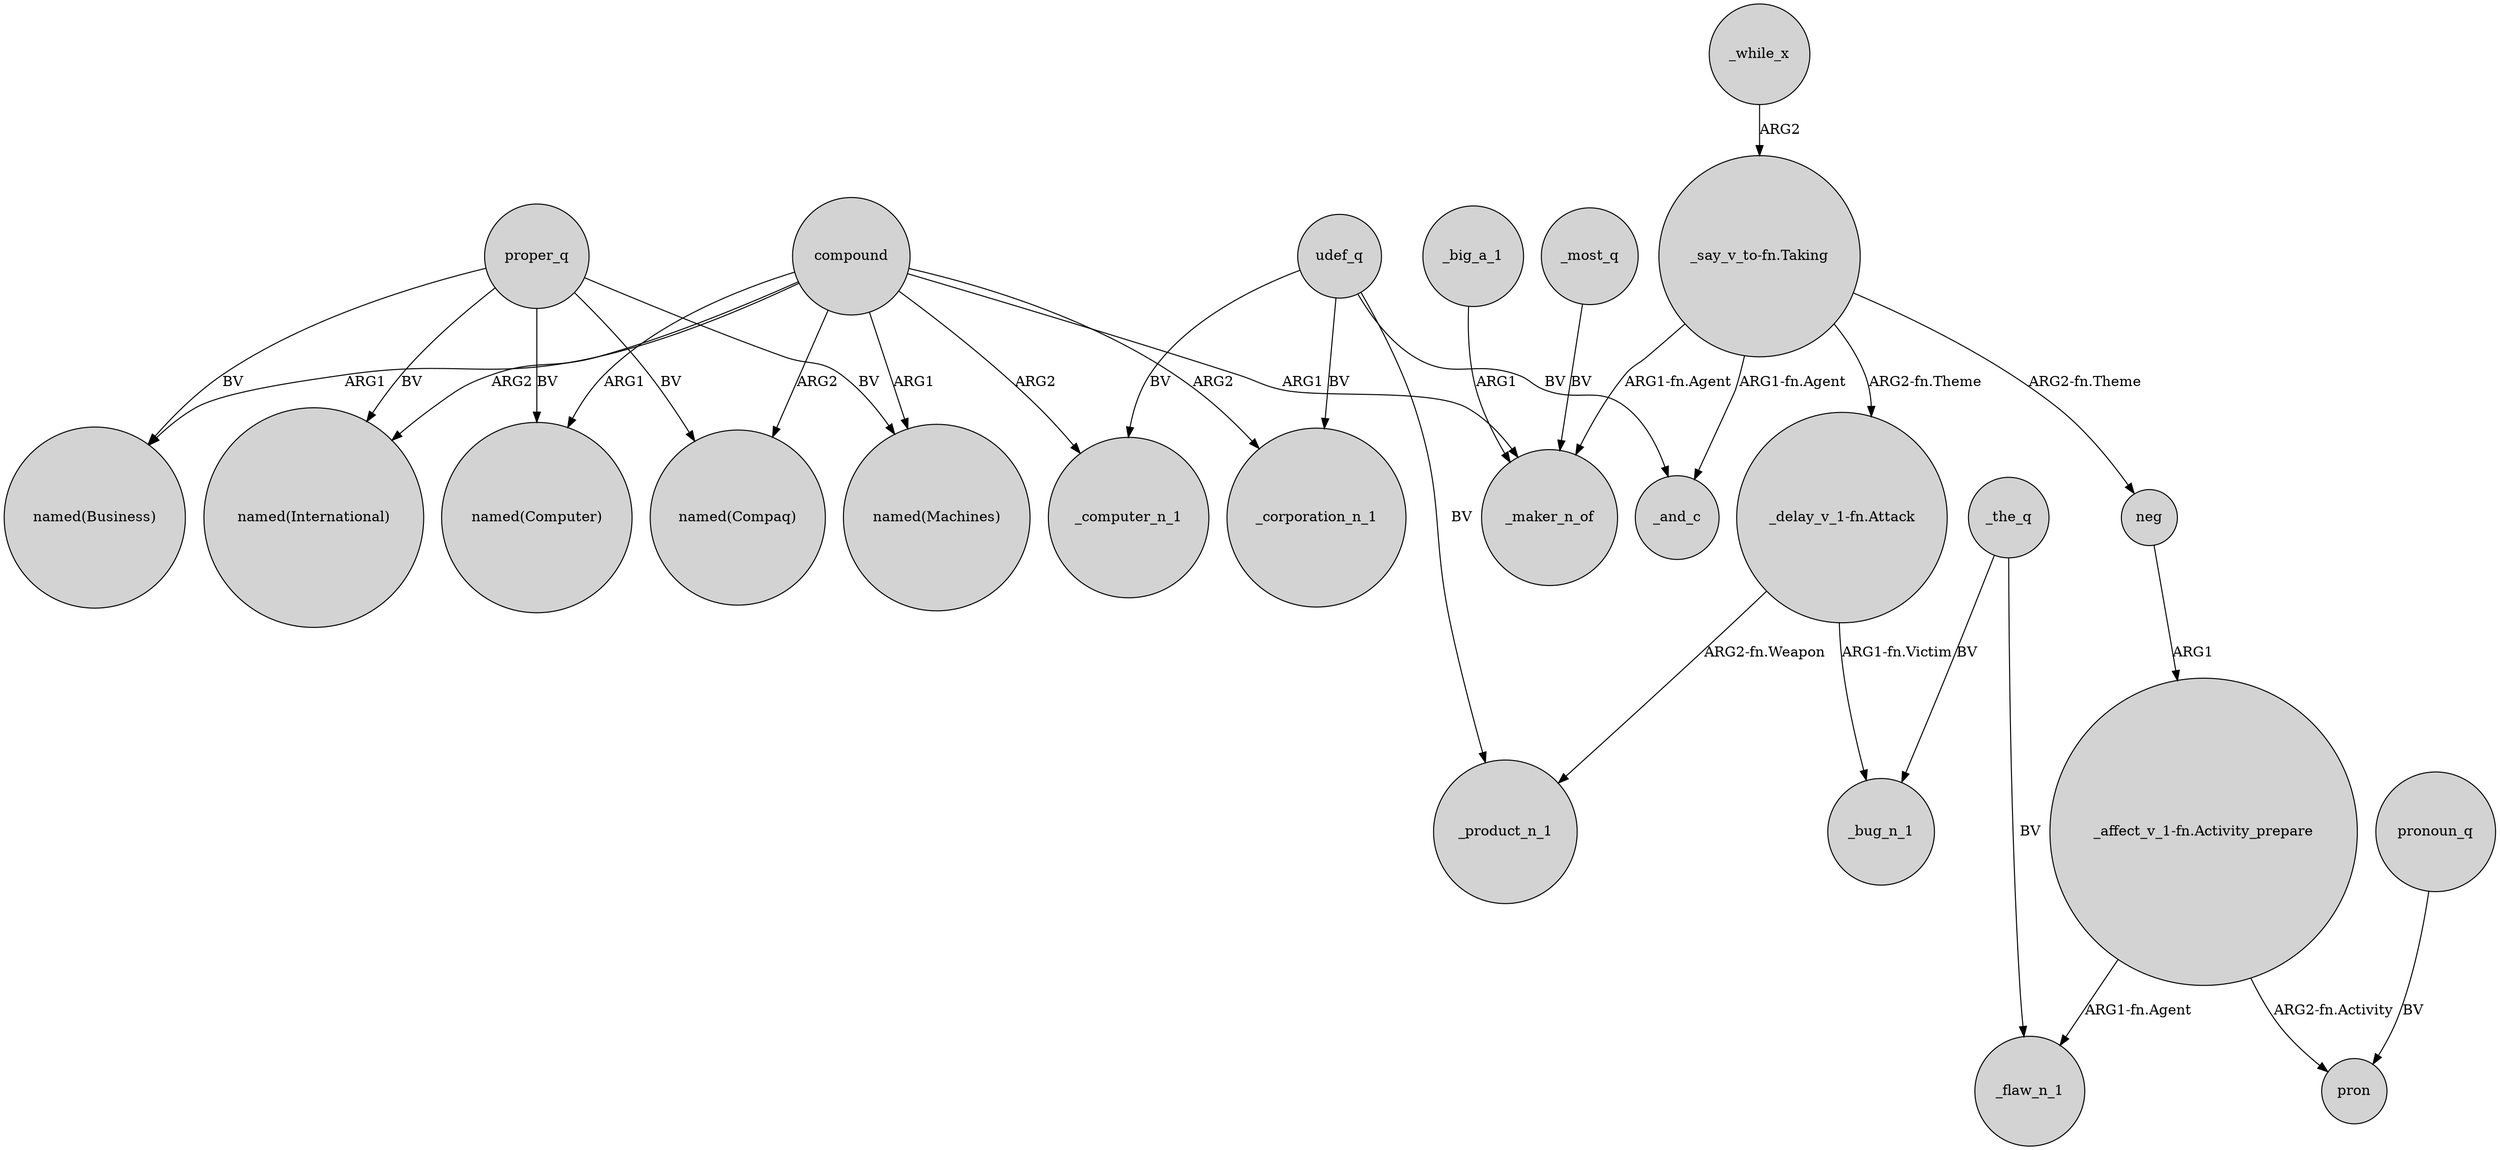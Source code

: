 digraph {
	node [shape=circle style=filled]
	proper_q -> "named(Business)" [label=BV]
	"_delay_v_1-fn.Attack" -> _bug_n_1 [label="ARG1-fn.Victim"]
	compound -> "named(Computer)" [label=ARG1]
	proper_q -> "named(Machines)" [label=BV]
	"_say_v_to-fn.Taking" -> "_delay_v_1-fn.Attack" [label="ARG2-fn.Theme"]
	_the_q -> _flaw_n_1 [label=BV]
	"_say_v_to-fn.Taking" -> _and_c [label="ARG1-fn.Agent"]
	"_affect_v_1-fn.Activity_prepare" -> _flaw_n_1 [label="ARG1-fn.Agent"]
	proper_q -> "named(Computer)" [label=BV]
	compound -> _computer_n_1 [label=ARG2]
	udef_q -> _product_n_1 [label=BV]
	udef_q -> _and_c [label=BV]
	"_say_v_to-fn.Taking" -> neg [label="ARG2-fn.Theme"]
	pronoun_q -> pron [label=BV]
	neg -> "_affect_v_1-fn.Activity_prepare" [label=ARG1]
	"_say_v_to-fn.Taking" -> _maker_n_of [label="ARG1-fn.Agent"]
	proper_q -> "named(International)" [label=BV]
	udef_q -> _computer_n_1 [label=BV]
	_the_q -> _bug_n_1 [label=BV]
	compound -> "named(Compaq)" [label=ARG2]
	proper_q -> "named(Compaq)" [label=BV]
	compound -> _corporation_n_1 [label=ARG2]
	compound -> _maker_n_of [label=ARG1]
	udef_q -> _corporation_n_1 [label=BV]
	"_delay_v_1-fn.Attack" -> _product_n_1 [label="ARG2-fn.Weapon"]
	compound -> "named(Business)" [label=ARG1]
	_most_q -> _maker_n_of [label=BV]
	_big_a_1 -> _maker_n_of [label=ARG1]
	"_affect_v_1-fn.Activity_prepare" -> pron [label="ARG2-fn.Activity"]
	compound -> "named(Machines)" [label=ARG1]
	_while_x -> "_say_v_to-fn.Taking" [label=ARG2]
	compound -> "named(International)" [label=ARG2]
}
